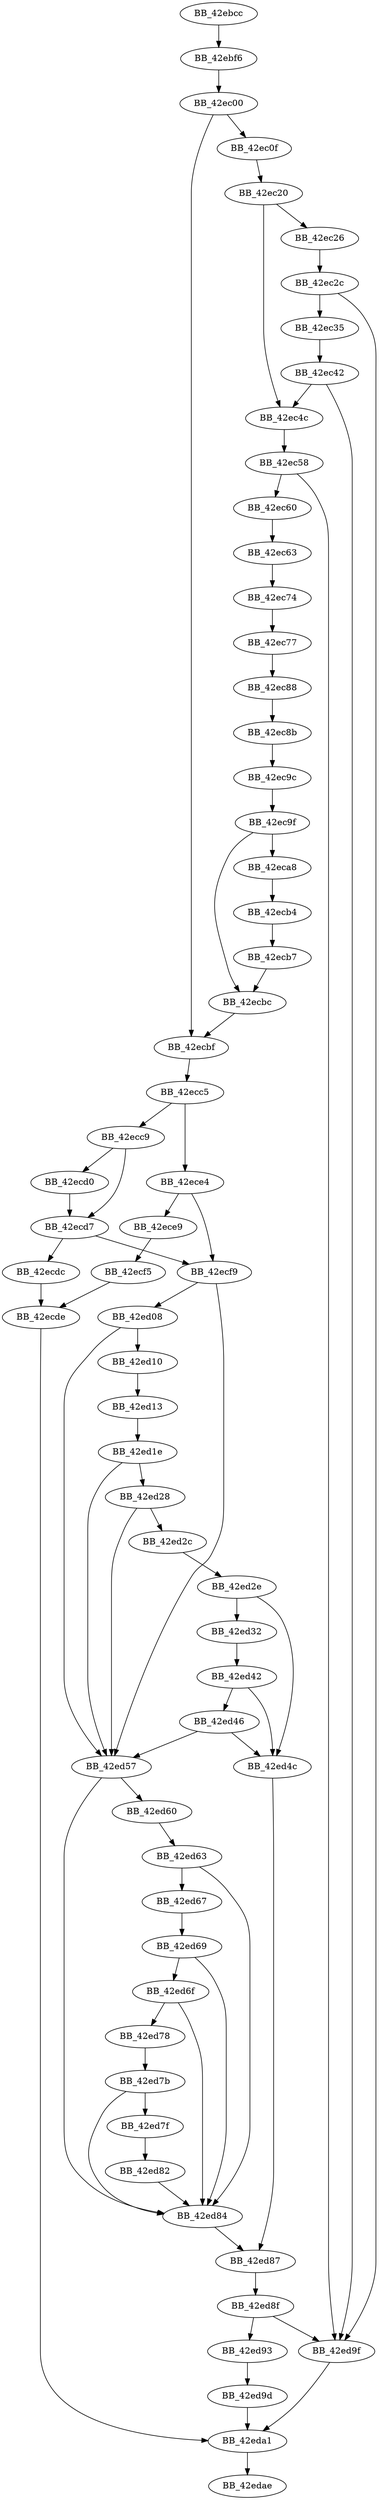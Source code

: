DiGraph sub_42EBCC{
BB_42ebcc->BB_42ebf6
BB_42ebf6->BB_42ec00
BB_42ec00->BB_42ec0f
BB_42ec00->BB_42ecbf
BB_42ec0f->BB_42ec20
BB_42ec20->BB_42ec26
BB_42ec20->BB_42ec4c
BB_42ec26->BB_42ec2c
BB_42ec2c->BB_42ec35
BB_42ec2c->BB_42ed9f
BB_42ec35->BB_42ec42
BB_42ec42->BB_42ec4c
BB_42ec42->BB_42ed9f
BB_42ec4c->BB_42ec58
BB_42ec58->BB_42ec60
BB_42ec58->BB_42ed9f
BB_42ec60->BB_42ec63
BB_42ec63->BB_42ec74
BB_42ec74->BB_42ec77
BB_42ec77->BB_42ec88
BB_42ec88->BB_42ec8b
BB_42ec8b->BB_42ec9c
BB_42ec9c->BB_42ec9f
BB_42ec9f->BB_42eca8
BB_42ec9f->BB_42ecbc
BB_42eca8->BB_42ecb4
BB_42ecb4->BB_42ecb7
BB_42ecb7->BB_42ecbc
BB_42ecbc->BB_42ecbf
BB_42ecbf->BB_42ecc5
BB_42ecc5->BB_42ecc9
BB_42ecc5->BB_42ece4
BB_42ecc9->BB_42ecd0
BB_42ecc9->BB_42ecd7
BB_42ecd0->BB_42ecd7
BB_42ecd7->BB_42ecdc
BB_42ecd7->BB_42ecf9
BB_42ecdc->BB_42ecde
BB_42ecde->BB_42eda1
BB_42ece4->BB_42ece9
BB_42ece4->BB_42ecf9
BB_42ece9->BB_42ecf5
BB_42ecf5->BB_42ecde
BB_42ecf9->BB_42ed08
BB_42ecf9->BB_42ed57
BB_42ed08->BB_42ed10
BB_42ed08->BB_42ed57
BB_42ed10->BB_42ed13
BB_42ed13->BB_42ed1e
BB_42ed1e->BB_42ed28
BB_42ed1e->BB_42ed57
BB_42ed28->BB_42ed2c
BB_42ed28->BB_42ed57
BB_42ed2c->BB_42ed2e
BB_42ed2e->BB_42ed32
BB_42ed2e->BB_42ed4c
BB_42ed32->BB_42ed42
BB_42ed42->BB_42ed46
BB_42ed42->BB_42ed4c
BB_42ed46->BB_42ed4c
BB_42ed46->BB_42ed57
BB_42ed4c->BB_42ed87
BB_42ed57->BB_42ed60
BB_42ed57->BB_42ed84
BB_42ed60->BB_42ed63
BB_42ed63->BB_42ed67
BB_42ed63->BB_42ed84
BB_42ed67->BB_42ed69
BB_42ed69->BB_42ed6f
BB_42ed69->BB_42ed84
BB_42ed6f->BB_42ed78
BB_42ed6f->BB_42ed84
BB_42ed78->BB_42ed7b
BB_42ed7b->BB_42ed7f
BB_42ed7b->BB_42ed84
BB_42ed7f->BB_42ed82
BB_42ed82->BB_42ed84
BB_42ed84->BB_42ed87
BB_42ed87->BB_42ed8f
BB_42ed8f->BB_42ed93
BB_42ed8f->BB_42ed9f
BB_42ed93->BB_42ed9d
BB_42ed9d->BB_42eda1
BB_42ed9f->BB_42eda1
BB_42eda1->BB_42edae
}
